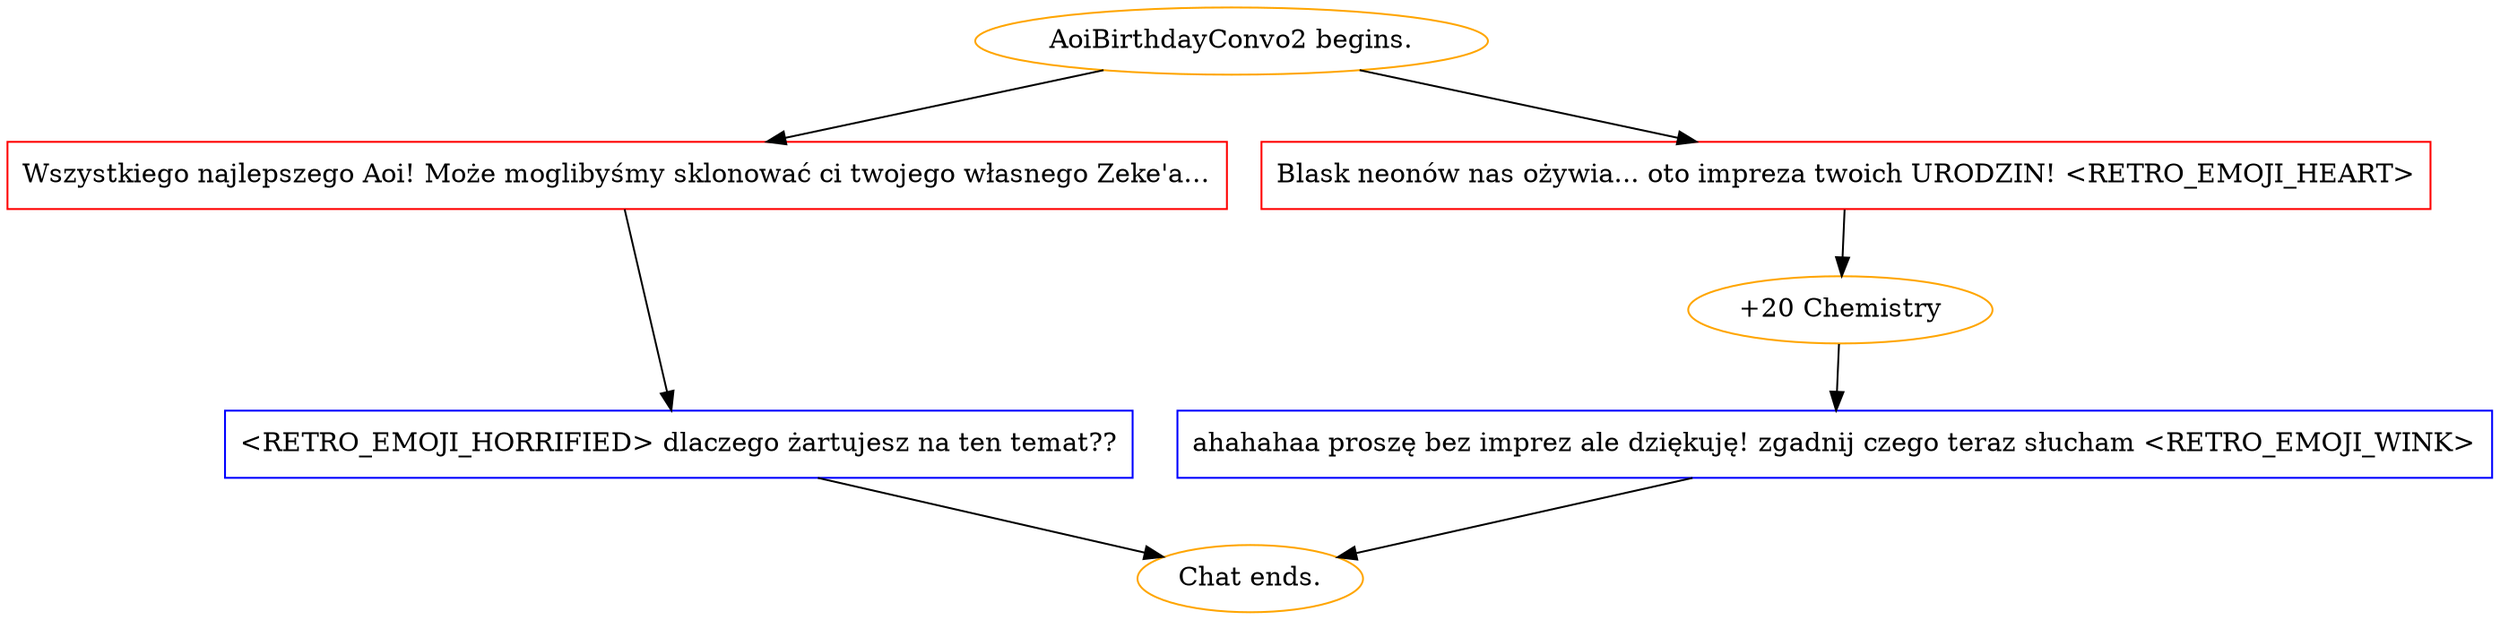 digraph {
	"AoiBirthdayConvo2 begins." [color=orange];
		"AoiBirthdayConvo2 begins." -> j2304852897;
		"AoiBirthdayConvo2 begins." -> j3650600275;
	j2304852897 [label="Wszystkiego najlepszego Aoi! Może moglibyśmy sklonować ci twojego własnego Zeke'a…",shape=box,color=red];
		j2304852897 -> j1206033470;
	j3650600275 [label="Blask neonów nas ożywia... oto impreza twoich URODZIN! <RETRO_EMOJI_HEART>",shape=box,color=red];
		j3650600275 -> j839846408;
	j1206033470 [label="<RETRO_EMOJI_HORRIFIED> dlaczego żartujesz na ten temat??",shape=box,color=blue];
		j1206033470 -> "Chat ends.";
	j839846408 [label="+20 Chemistry",color=orange];
		j839846408 -> j1563927088;
	"Chat ends." [color=orange];
	j1563927088 [label="ahahahaa proszę bez imprez ale dziękuję! zgadnij czego teraz słucham <RETRO_EMOJI_WINK>",shape=box,color=blue];
		j1563927088 -> "Chat ends.";
}